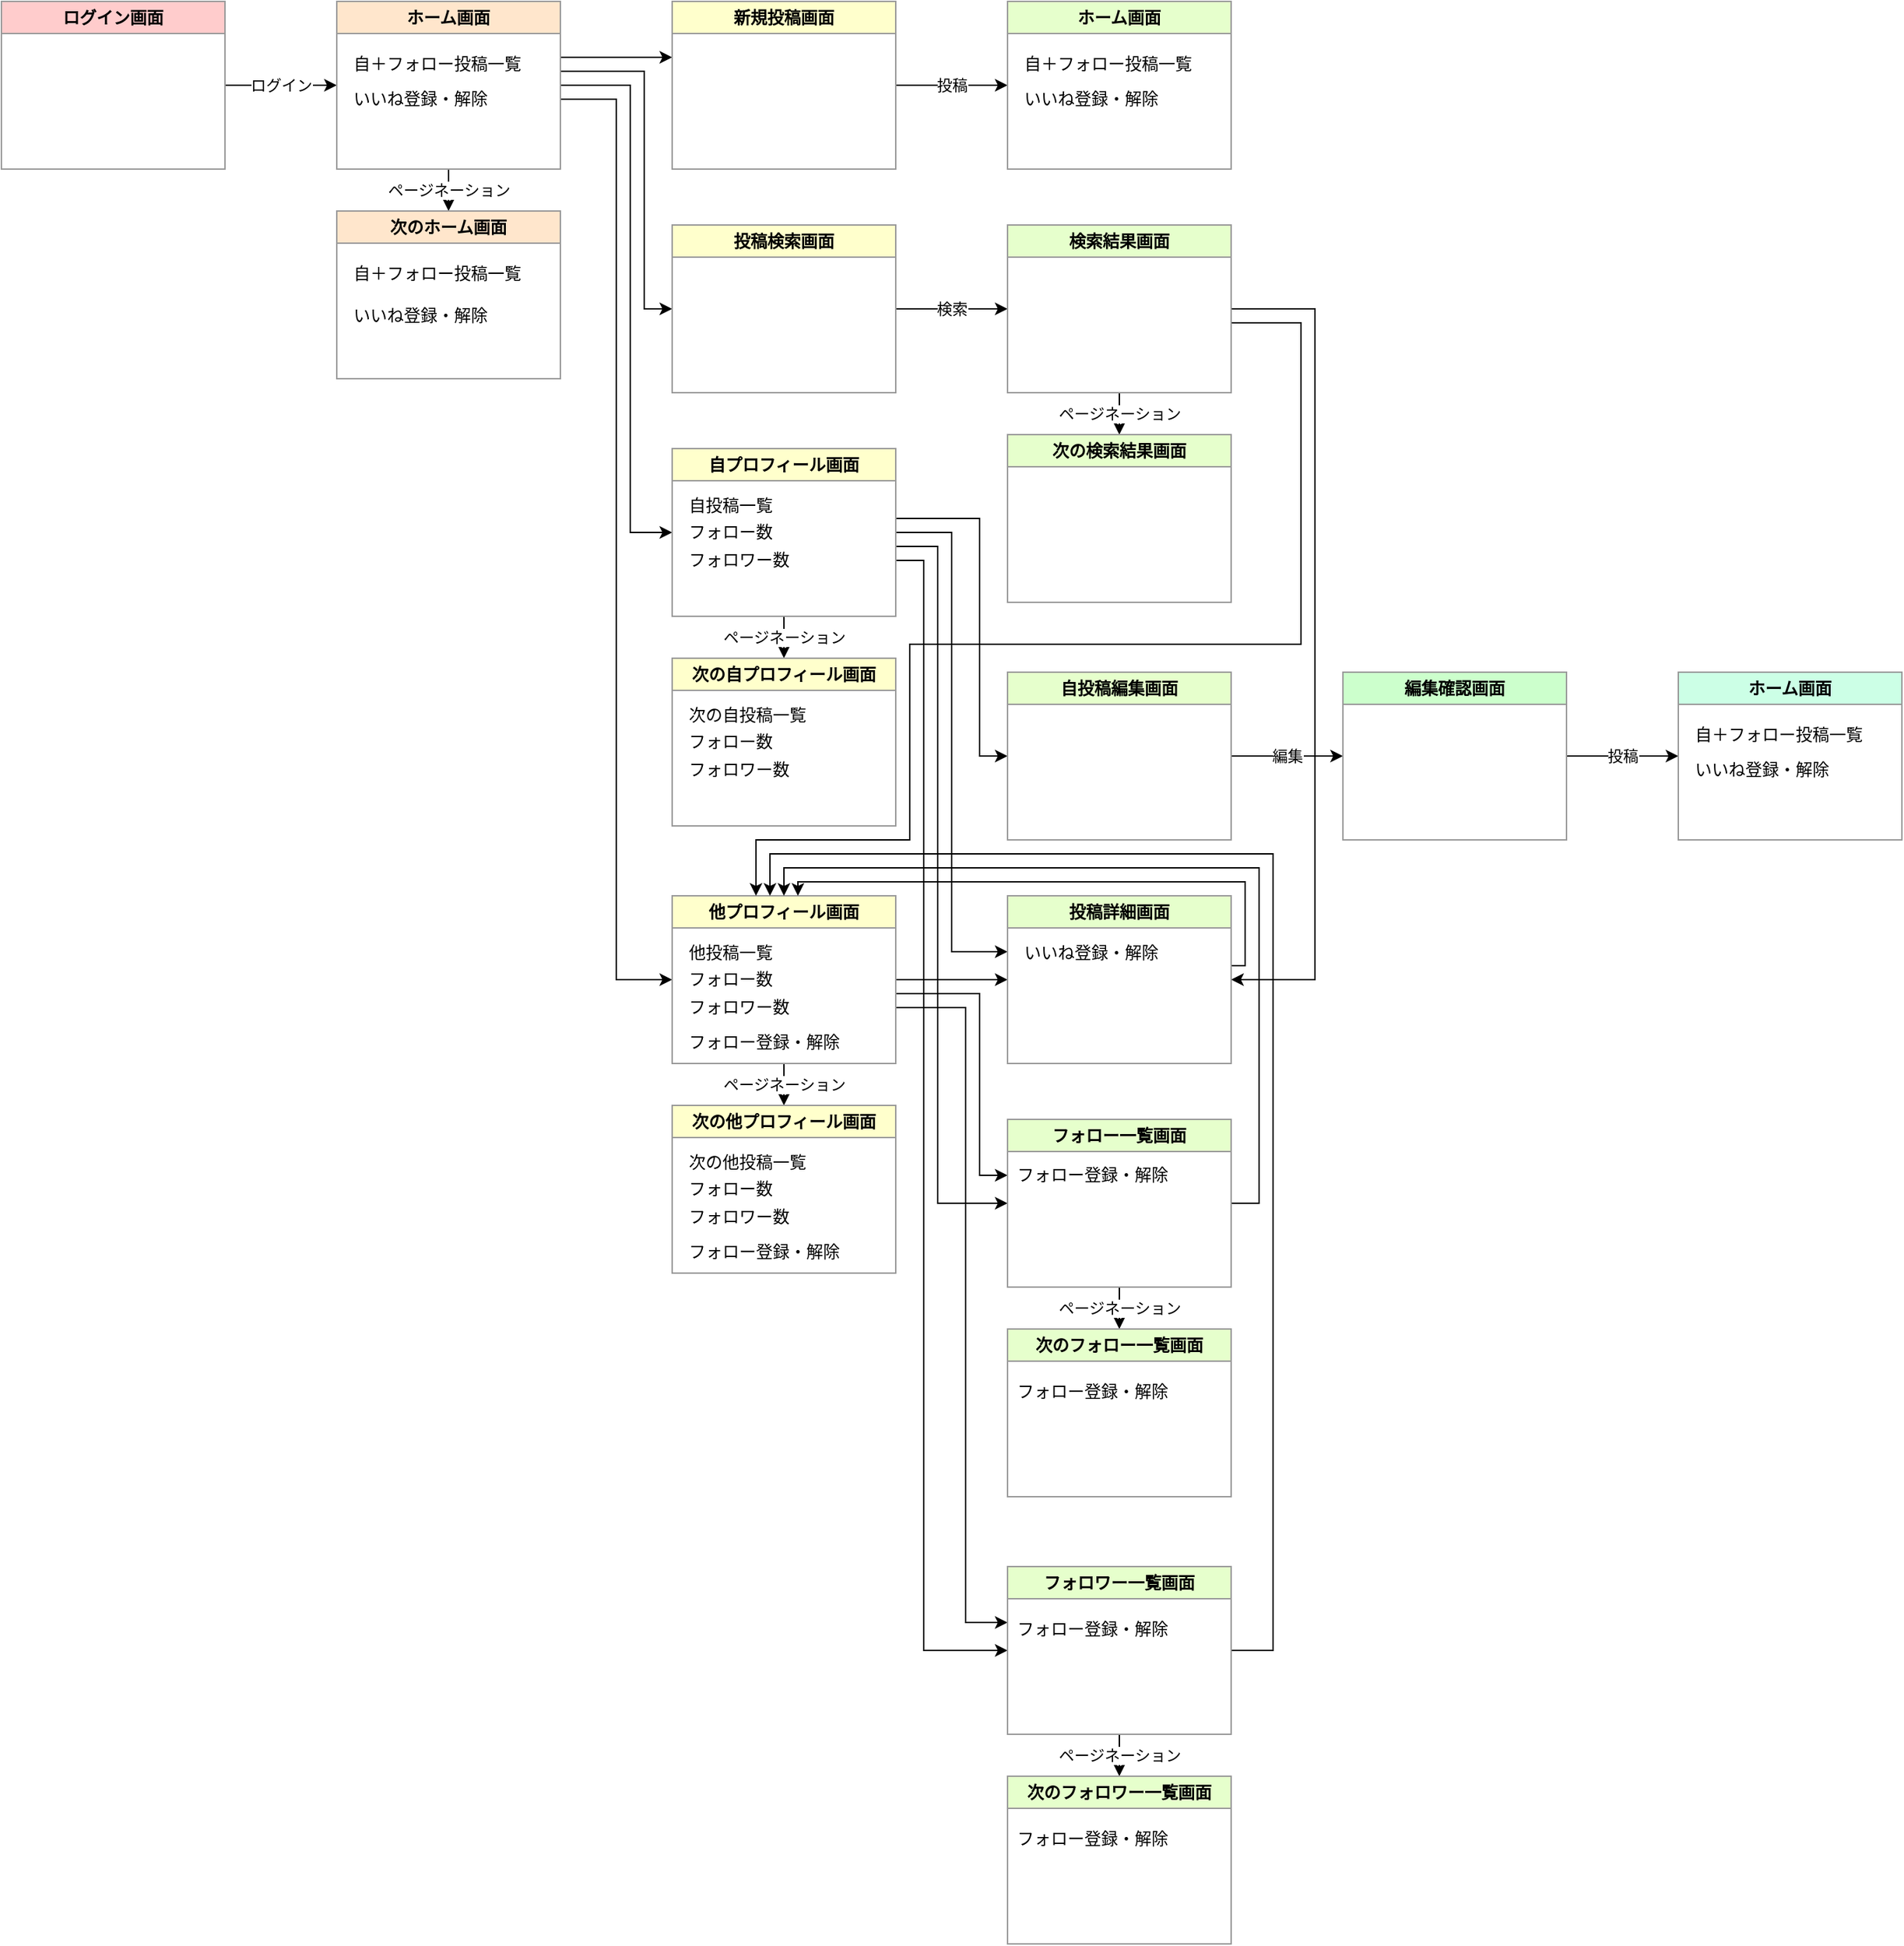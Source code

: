 <mxfile version="24.4.0" type="device">
  <diagram name="Page-1" id="9f46799a-70d6-7492-0946-bef42562c5a5">
    <mxGraphModel dx="2534" dy="786" grid="1" gridSize="10" guides="1" tooltips="1" connect="1" arrows="1" fold="1" page="1" pageScale="1" pageWidth="1100" pageHeight="850" background="none" math="0" shadow="0">
      <root>
        <mxCell id="0" />
        <mxCell id="1" parent="0" />
        <mxCell id="bip2HtOZxSu_beoOGapb-57" value="ログイン" style="edgeStyle=orthogonalEdgeStyle;rounded=0;orthogonalLoop=1;jettySize=auto;html=1;entryX=0;entryY=0.5;entryDx=0;entryDy=0;" edge="1" parent="1" source="bip2HtOZxSu_beoOGapb-55" target="bip2HtOZxSu_beoOGapb-56">
          <mxGeometry relative="1" as="geometry" />
        </mxCell>
        <mxCell id="bip2HtOZxSu_beoOGapb-55" value="ログイン画面" style="swimlane;whiteSpace=wrap;html=1;fillColor=#FFCCCC;strokeColor=#999999;" vertex="1" parent="1">
          <mxGeometry x="-1040" y="40" width="160" height="120" as="geometry" />
        </mxCell>
        <mxCell id="bip2HtOZxSu_beoOGapb-64" value="ページネーション" style="edgeStyle=orthogonalEdgeStyle;rounded=0;orthogonalLoop=1;jettySize=auto;html=1;" edge="1" parent="1" source="bip2HtOZxSu_beoOGapb-56" target="bip2HtOZxSu_beoOGapb-62">
          <mxGeometry relative="1" as="geometry" />
        </mxCell>
        <mxCell id="bip2HtOZxSu_beoOGapb-89" style="edgeStyle=orthogonalEdgeStyle;rounded=0;orthogonalLoop=1;jettySize=auto;html=1;" edge="1" parent="1" source="bip2HtOZxSu_beoOGapb-56" target="bip2HtOZxSu_beoOGapb-60">
          <mxGeometry relative="1" as="geometry">
            <Array as="points">
              <mxPoint x="-600" y="80" />
              <mxPoint x="-600" y="80" />
            </Array>
          </mxGeometry>
        </mxCell>
        <mxCell id="bip2HtOZxSu_beoOGapb-90" style="edgeStyle=orthogonalEdgeStyle;rounded=0;orthogonalLoop=1;jettySize=auto;html=1;" edge="1" parent="1" source="bip2HtOZxSu_beoOGapb-56" target="bip2HtOZxSu_beoOGapb-65">
          <mxGeometry relative="1" as="geometry">
            <Array as="points">
              <mxPoint x="-580" y="90" />
              <mxPoint x="-580" y="260" />
            </Array>
          </mxGeometry>
        </mxCell>
        <mxCell id="bip2HtOZxSu_beoOGapb-91" style="edgeStyle=orthogonalEdgeStyle;rounded=0;orthogonalLoop=1;jettySize=auto;html=1;" edge="1" parent="1" source="bip2HtOZxSu_beoOGapb-56" target="bip2HtOZxSu_beoOGapb-66">
          <mxGeometry relative="1" as="geometry">
            <Array as="points">
              <mxPoint x="-590" y="100" />
              <mxPoint x="-590" y="420" />
            </Array>
          </mxGeometry>
        </mxCell>
        <mxCell id="bip2HtOZxSu_beoOGapb-92" style="edgeStyle=orthogonalEdgeStyle;rounded=0;orthogonalLoop=1;jettySize=auto;html=1;" edge="1" parent="1" source="bip2HtOZxSu_beoOGapb-56" target="bip2HtOZxSu_beoOGapb-71">
          <mxGeometry relative="1" as="geometry">
            <Array as="points">
              <mxPoint x="-600" y="110" />
              <mxPoint x="-600" y="740" />
            </Array>
          </mxGeometry>
        </mxCell>
        <mxCell id="bip2HtOZxSu_beoOGapb-56" value="ホーム画面" style="swimlane;whiteSpace=wrap;html=1;fillColor=#FFE6CC;strokeColor=#999999;" vertex="1" parent="1">
          <mxGeometry x="-800" y="40" width="160" height="120" as="geometry" />
        </mxCell>
        <mxCell id="bip2HtOZxSu_beoOGapb-59" value="自＋フォロー投稿一覧" style="text;html=1;align=left;verticalAlign=middle;resizable=0;points=[];autosize=1;strokeColor=none;fillColor=none;" vertex="1" parent="bip2HtOZxSu_beoOGapb-56">
          <mxGeometry x="10" y="30" width="140" height="30" as="geometry" />
        </mxCell>
        <mxCell id="bip2HtOZxSu_beoOGapb-129" value="いいね登録・解除" style="text;html=1;align=left;verticalAlign=middle;resizable=0;points=[];autosize=1;strokeColor=none;fillColor=none;" vertex="1" parent="bip2HtOZxSu_beoOGapb-56">
          <mxGeometry x="10" y="55" width="120" height="30" as="geometry" />
        </mxCell>
        <mxCell id="bip2HtOZxSu_beoOGapb-124" value="投稿" style="edgeStyle=orthogonalEdgeStyle;rounded=0;orthogonalLoop=1;jettySize=auto;html=1;" edge="1" parent="1" source="bip2HtOZxSu_beoOGapb-60" target="bip2HtOZxSu_beoOGapb-122">
          <mxGeometry relative="1" as="geometry" />
        </mxCell>
        <mxCell id="bip2HtOZxSu_beoOGapb-60" value="新規投稿画面" style="swimlane;whiteSpace=wrap;html=1;fillColor=#FFFFCC;strokeColor=#999999;" vertex="1" parent="1">
          <mxGeometry x="-560" y="40" width="160" height="120" as="geometry" />
        </mxCell>
        <mxCell id="bip2HtOZxSu_beoOGapb-62" value="次のホーム画面" style="swimlane;whiteSpace=wrap;html=1;fillColor=#FFE6CC;strokeColor=#999999;" vertex="1" parent="1">
          <mxGeometry x="-800" y="190" width="160" height="120" as="geometry" />
        </mxCell>
        <mxCell id="bip2HtOZxSu_beoOGapb-63" value="自＋フォロー投稿一覧" style="text;html=1;align=left;verticalAlign=middle;resizable=0;points=[];autosize=1;strokeColor=none;fillColor=none;" vertex="1" parent="bip2HtOZxSu_beoOGapb-62">
          <mxGeometry x="10" y="30" width="140" height="30" as="geometry" />
        </mxCell>
        <mxCell id="bip2HtOZxSu_beoOGapb-130" value="いいね登録・解除" style="text;html=1;align=left;verticalAlign=middle;resizable=0;points=[];autosize=1;strokeColor=none;fillColor=none;" vertex="1" parent="bip2HtOZxSu_beoOGapb-62">
          <mxGeometry x="10" y="60" width="120" height="30" as="geometry" />
        </mxCell>
        <mxCell id="bip2HtOZxSu_beoOGapb-94" value="検索" style="edgeStyle=orthogonalEdgeStyle;rounded=0;orthogonalLoop=1;jettySize=auto;html=1;" edge="1" parent="1" source="bip2HtOZxSu_beoOGapb-65" target="bip2HtOZxSu_beoOGapb-93">
          <mxGeometry relative="1" as="geometry" />
        </mxCell>
        <mxCell id="bip2HtOZxSu_beoOGapb-65" value="投稿検索画面" style="swimlane;whiteSpace=wrap;html=1;fillColor=#FFFFCC;strokeColor=#999999;" vertex="1" parent="1">
          <mxGeometry x="-560" y="200" width="160" height="120" as="geometry" />
        </mxCell>
        <mxCell id="bip2HtOZxSu_beoOGapb-88" value="ページネーション" style="edgeStyle=orthogonalEdgeStyle;rounded=0;orthogonalLoop=1;jettySize=auto;html=1;" edge="1" parent="1" source="bip2HtOZxSu_beoOGapb-66" target="bip2HtOZxSu_beoOGapb-75">
          <mxGeometry relative="1" as="geometry" />
        </mxCell>
        <mxCell id="bip2HtOZxSu_beoOGapb-98" style="edgeStyle=orthogonalEdgeStyle;rounded=0;orthogonalLoop=1;jettySize=auto;html=1;" edge="1" parent="1" source="bip2HtOZxSu_beoOGapb-66" target="bip2HtOZxSu_beoOGapb-97">
          <mxGeometry relative="1" as="geometry">
            <Array as="points">
              <mxPoint x="-340" y="410" />
              <mxPoint x="-340" y="580" />
            </Array>
          </mxGeometry>
        </mxCell>
        <mxCell id="bip2HtOZxSu_beoOGapb-100" style="edgeStyle=orthogonalEdgeStyle;rounded=0;orthogonalLoop=1;jettySize=auto;html=1;" edge="1" parent="1" source="bip2HtOZxSu_beoOGapb-66" target="bip2HtOZxSu_beoOGapb-99">
          <mxGeometry relative="1" as="geometry">
            <Array as="points">
              <mxPoint x="-360" y="420" />
              <mxPoint x="-360" y="720" />
            </Array>
          </mxGeometry>
        </mxCell>
        <mxCell id="bip2HtOZxSu_beoOGapb-111" style="edgeStyle=orthogonalEdgeStyle;rounded=0;orthogonalLoop=1;jettySize=auto;html=1;" edge="1" parent="1" source="bip2HtOZxSu_beoOGapb-66" target="bip2HtOZxSu_beoOGapb-103">
          <mxGeometry relative="1" as="geometry">
            <Array as="points">
              <mxPoint x="-370" y="430" />
              <mxPoint x="-370" y="900" />
            </Array>
          </mxGeometry>
        </mxCell>
        <mxCell id="bip2HtOZxSu_beoOGapb-112" style="edgeStyle=orthogonalEdgeStyle;rounded=0;orthogonalLoop=1;jettySize=auto;html=1;" edge="1" parent="1" source="bip2HtOZxSu_beoOGapb-66" target="bip2HtOZxSu_beoOGapb-107">
          <mxGeometry relative="1" as="geometry">
            <Array as="points">
              <mxPoint x="-380" y="440" />
              <mxPoint x="-380" y="1220" />
            </Array>
          </mxGeometry>
        </mxCell>
        <mxCell id="bip2HtOZxSu_beoOGapb-66" value="自プロフィール画面" style="swimlane;whiteSpace=wrap;html=1;fillColor=#FFFFCC;strokeColor=#999999;" vertex="1" parent="1">
          <mxGeometry x="-560" y="360" width="160" height="120" as="geometry">
            <mxRectangle x="-560" y="360" width="150" height="30" as="alternateBounds" />
          </mxGeometry>
        </mxCell>
        <mxCell id="bip2HtOZxSu_beoOGapb-68" value="自投稿一覧" style="text;html=1;align=left;verticalAlign=middle;resizable=0;points=[];autosize=1;strokeColor=none;fillColor=none;" vertex="1" parent="bip2HtOZxSu_beoOGapb-66">
          <mxGeometry x="10" y="26" width="80" height="30" as="geometry" />
        </mxCell>
        <mxCell id="bip2HtOZxSu_beoOGapb-69" value="フォロー数" style="text;html=1;align=left;verticalAlign=middle;resizable=0;points=[];autosize=1;strokeColor=none;fillColor=none;" vertex="1" parent="bip2HtOZxSu_beoOGapb-66">
          <mxGeometry x="10" y="45" width="80" height="30" as="geometry" />
        </mxCell>
        <mxCell id="bip2HtOZxSu_beoOGapb-70" value="フォロワー数" style="text;html=1;align=left;verticalAlign=middle;resizable=0;points=[];autosize=1;strokeColor=none;fillColor=none;" vertex="1" parent="bip2HtOZxSu_beoOGapb-66">
          <mxGeometry x="10" y="65" width="100" height="30" as="geometry" />
        </mxCell>
        <mxCell id="bip2HtOZxSu_beoOGapb-87" value="ページネーション" style="edgeStyle=orthogonalEdgeStyle;rounded=0;orthogonalLoop=1;jettySize=auto;html=1;" edge="1" parent="1" source="bip2HtOZxSu_beoOGapb-71" target="bip2HtOZxSu_beoOGapb-82">
          <mxGeometry relative="1" as="geometry" />
        </mxCell>
        <mxCell id="bip2HtOZxSu_beoOGapb-101" style="edgeStyle=orthogonalEdgeStyle;rounded=0;orthogonalLoop=1;jettySize=auto;html=1;" edge="1" parent="1" source="bip2HtOZxSu_beoOGapb-71" target="bip2HtOZxSu_beoOGapb-99">
          <mxGeometry relative="1" as="geometry" />
        </mxCell>
        <mxCell id="bip2HtOZxSu_beoOGapb-113" style="edgeStyle=orthogonalEdgeStyle;rounded=0;orthogonalLoop=1;jettySize=auto;html=1;" edge="1" parent="1" source="bip2HtOZxSu_beoOGapb-71" target="bip2HtOZxSu_beoOGapb-103">
          <mxGeometry relative="1" as="geometry">
            <Array as="points">
              <mxPoint x="-340" y="750" />
              <mxPoint x="-340" y="880" />
            </Array>
          </mxGeometry>
        </mxCell>
        <mxCell id="bip2HtOZxSu_beoOGapb-114" style="edgeStyle=orthogonalEdgeStyle;rounded=0;orthogonalLoop=1;jettySize=auto;html=1;" edge="1" parent="1" source="bip2HtOZxSu_beoOGapb-71" target="bip2HtOZxSu_beoOGapb-107">
          <mxGeometry relative="1" as="geometry">
            <Array as="points">
              <mxPoint x="-350" y="760" />
              <mxPoint x="-350" y="1200" />
            </Array>
          </mxGeometry>
        </mxCell>
        <mxCell id="bip2HtOZxSu_beoOGapb-71" value="他プロフィール画面" style="swimlane;whiteSpace=wrap;html=1;fillColor=#FFFFCC;strokeColor=#999999;" vertex="1" parent="1">
          <mxGeometry x="-560" y="680" width="160" height="120" as="geometry">
            <mxRectangle x="-560" y="360" width="150" height="30" as="alternateBounds" />
          </mxGeometry>
        </mxCell>
        <mxCell id="bip2HtOZxSu_beoOGapb-72" value="他投稿一覧" style="text;html=1;align=left;verticalAlign=middle;resizable=0;points=[];autosize=1;strokeColor=none;fillColor=none;" vertex="1" parent="bip2HtOZxSu_beoOGapb-71">
          <mxGeometry x="10" y="26" width="80" height="30" as="geometry" />
        </mxCell>
        <mxCell id="bip2HtOZxSu_beoOGapb-73" value="フォロー数" style="text;html=1;align=left;verticalAlign=middle;resizable=0;points=[];autosize=1;strokeColor=none;fillColor=none;" vertex="1" parent="bip2HtOZxSu_beoOGapb-71">
          <mxGeometry x="10" y="45" width="80" height="30" as="geometry" />
        </mxCell>
        <mxCell id="bip2HtOZxSu_beoOGapb-74" value="フォロワー数" style="text;html=1;align=left;verticalAlign=middle;resizable=0;points=[];autosize=1;strokeColor=none;fillColor=none;" vertex="1" parent="bip2HtOZxSu_beoOGapb-71">
          <mxGeometry x="10" y="65" width="100" height="30" as="geometry" />
        </mxCell>
        <mxCell id="bip2HtOZxSu_beoOGapb-131" value="フォロー登録・解除" style="text;html=1;align=left;verticalAlign=middle;resizable=0;points=[];autosize=1;strokeColor=none;fillColor=none;" vertex="1" parent="bip2HtOZxSu_beoOGapb-71">
          <mxGeometry x="10" y="90" width="130" height="30" as="geometry" />
        </mxCell>
        <mxCell id="bip2HtOZxSu_beoOGapb-75" value="次の自プロフィール画面" style="swimlane;whiteSpace=wrap;html=1;fillColor=#FFFFCC;strokeColor=#999999;" vertex="1" parent="1">
          <mxGeometry x="-560" y="510" width="160" height="120" as="geometry">
            <mxRectangle x="-560" y="360" width="150" height="30" as="alternateBounds" />
          </mxGeometry>
        </mxCell>
        <mxCell id="bip2HtOZxSu_beoOGapb-76" value="次の自投稿一覧" style="text;html=1;align=left;verticalAlign=middle;resizable=0;points=[];autosize=1;strokeColor=none;fillColor=none;" vertex="1" parent="bip2HtOZxSu_beoOGapb-75">
          <mxGeometry x="10" y="26" width="110" height="30" as="geometry" />
        </mxCell>
        <mxCell id="bip2HtOZxSu_beoOGapb-77" value="フォロー数" style="text;html=1;align=left;verticalAlign=middle;resizable=0;points=[];autosize=1;strokeColor=none;fillColor=none;" vertex="1" parent="bip2HtOZxSu_beoOGapb-75">
          <mxGeometry x="10" y="45" width="80" height="30" as="geometry" />
        </mxCell>
        <mxCell id="bip2HtOZxSu_beoOGapb-78" value="フォロワー数" style="text;html=1;align=left;verticalAlign=middle;resizable=0;points=[];autosize=1;strokeColor=none;fillColor=none;" vertex="1" parent="bip2HtOZxSu_beoOGapb-75">
          <mxGeometry x="10" y="65" width="100" height="30" as="geometry" />
        </mxCell>
        <mxCell id="bip2HtOZxSu_beoOGapb-82" value="次の他プロフィール画面" style="swimlane;whiteSpace=wrap;html=1;fillColor=#FFFFCC;strokeColor=#999999;" vertex="1" parent="1">
          <mxGeometry x="-560" y="830" width="160" height="120" as="geometry">
            <mxRectangle x="-560" y="360" width="150" height="30" as="alternateBounds" />
          </mxGeometry>
        </mxCell>
        <mxCell id="bip2HtOZxSu_beoOGapb-83" value="次の他投稿一覧" style="text;html=1;align=left;verticalAlign=middle;resizable=0;points=[];autosize=1;strokeColor=none;fillColor=none;" vertex="1" parent="bip2HtOZxSu_beoOGapb-82">
          <mxGeometry x="10" y="26" width="110" height="30" as="geometry" />
        </mxCell>
        <mxCell id="bip2HtOZxSu_beoOGapb-84" value="フォロー数" style="text;html=1;align=left;verticalAlign=middle;resizable=0;points=[];autosize=1;strokeColor=none;fillColor=none;" vertex="1" parent="bip2HtOZxSu_beoOGapb-82">
          <mxGeometry x="10" y="45" width="80" height="30" as="geometry" />
        </mxCell>
        <mxCell id="bip2HtOZxSu_beoOGapb-85" value="フォロワー数" style="text;html=1;align=left;verticalAlign=middle;resizable=0;points=[];autosize=1;strokeColor=none;fillColor=none;" vertex="1" parent="bip2HtOZxSu_beoOGapb-82">
          <mxGeometry x="10" y="65" width="100" height="30" as="geometry" />
        </mxCell>
        <mxCell id="bip2HtOZxSu_beoOGapb-132" value="フォロー登録・解除" style="text;html=1;align=left;verticalAlign=middle;resizable=0;points=[];autosize=1;strokeColor=none;fillColor=none;" vertex="1" parent="bip2HtOZxSu_beoOGapb-82">
          <mxGeometry x="10" y="90" width="130" height="30" as="geometry" />
        </mxCell>
        <mxCell id="bip2HtOZxSu_beoOGapb-96" value="ページネーション" style="edgeStyle=orthogonalEdgeStyle;rounded=0;orthogonalLoop=1;jettySize=auto;html=1;" edge="1" parent="1" source="bip2HtOZxSu_beoOGapb-93" target="bip2HtOZxSu_beoOGapb-95">
          <mxGeometry relative="1" as="geometry" />
        </mxCell>
        <mxCell id="bip2HtOZxSu_beoOGapb-102" style="edgeStyle=orthogonalEdgeStyle;rounded=0;orthogonalLoop=1;jettySize=auto;html=1;" edge="1" parent="1" source="bip2HtOZxSu_beoOGapb-93" target="bip2HtOZxSu_beoOGapb-99">
          <mxGeometry relative="1" as="geometry">
            <Array as="points">
              <mxPoint x="-100" y="260" />
              <mxPoint x="-100" y="740" />
            </Array>
          </mxGeometry>
        </mxCell>
        <mxCell id="bip2HtOZxSu_beoOGapb-128" style="edgeStyle=orthogonalEdgeStyle;rounded=0;orthogonalLoop=1;jettySize=auto;html=1;" edge="1" parent="1" source="bip2HtOZxSu_beoOGapb-93" target="bip2HtOZxSu_beoOGapb-71">
          <mxGeometry relative="1" as="geometry">
            <Array as="points">
              <mxPoint x="-110" y="270" />
              <mxPoint x="-110" y="500" />
              <mxPoint x="-390" y="500" />
              <mxPoint x="-390" y="640" />
              <mxPoint x="-500" y="640" />
            </Array>
          </mxGeometry>
        </mxCell>
        <mxCell id="bip2HtOZxSu_beoOGapb-93" value="検索結果画面" style="swimlane;whiteSpace=wrap;html=1;fillColor=#E6FFCC;strokeColor=#999999;" vertex="1" parent="1">
          <mxGeometry x="-320" y="200" width="160" height="120" as="geometry" />
        </mxCell>
        <mxCell id="bip2HtOZxSu_beoOGapb-95" value="次の検索結果画面" style="swimlane;whiteSpace=wrap;html=1;fillColor=#E6FFCC;strokeColor=#999999;" vertex="1" parent="1">
          <mxGeometry x="-320" y="350" width="160" height="120" as="geometry" />
        </mxCell>
        <mxCell id="bip2HtOZxSu_beoOGapb-120" value="編集" style="edgeStyle=orthogonalEdgeStyle;rounded=0;orthogonalLoop=1;jettySize=auto;html=1;" edge="1" parent="1" source="bip2HtOZxSu_beoOGapb-97" target="bip2HtOZxSu_beoOGapb-119">
          <mxGeometry relative="1" as="geometry" />
        </mxCell>
        <mxCell id="bip2HtOZxSu_beoOGapb-97" value="自投稿編集画面" style="swimlane;whiteSpace=wrap;html=1;fillColor=#E6FFCC;strokeColor=#999999;" vertex="1" parent="1">
          <mxGeometry x="-320" y="520" width="160" height="120" as="geometry" />
        </mxCell>
        <mxCell id="bip2HtOZxSu_beoOGapb-118" style="edgeStyle=orthogonalEdgeStyle;rounded=0;orthogonalLoop=1;jettySize=auto;html=1;" edge="1" parent="1" source="bip2HtOZxSu_beoOGapb-99" target="bip2HtOZxSu_beoOGapb-71">
          <mxGeometry relative="1" as="geometry">
            <Array as="points">
              <mxPoint x="-150" y="730" />
              <mxPoint x="-150" y="670" />
              <mxPoint x="-470" y="670" />
            </Array>
          </mxGeometry>
        </mxCell>
        <mxCell id="bip2HtOZxSu_beoOGapb-99" value="投稿詳細画面" style="swimlane;whiteSpace=wrap;html=1;fillColor=#E6FFCC;strokeColor=#999999;" vertex="1" parent="1">
          <mxGeometry x="-320" y="680" width="160" height="120" as="geometry" />
        </mxCell>
        <mxCell id="bip2HtOZxSu_beoOGapb-136" value="いいね登録・解除" style="text;html=1;align=left;verticalAlign=middle;resizable=0;points=[];autosize=1;strokeColor=none;fillColor=none;" vertex="1" parent="bip2HtOZxSu_beoOGapb-99">
          <mxGeometry x="10" y="26" width="120" height="30" as="geometry" />
        </mxCell>
        <mxCell id="bip2HtOZxSu_beoOGapb-109" value="ページネーション" style="edgeStyle=orthogonalEdgeStyle;rounded=0;orthogonalLoop=1;jettySize=auto;html=1;" edge="1" parent="1" source="bip2HtOZxSu_beoOGapb-103" target="bip2HtOZxSu_beoOGapb-106">
          <mxGeometry relative="1" as="geometry" />
        </mxCell>
        <mxCell id="bip2HtOZxSu_beoOGapb-116" style="edgeStyle=orthogonalEdgeStyle;rounded=0;orthogonalLoop=1;jettySize=auto;html=1;" edge="1" parent="1" source="bip2HtOZxSu_beoOGapb-103" target="bip2HtOZxSu_beoOGapb-71">
          <mxGeometry relative="1" as="geometry">
            <Array as="points">
              <mxPoint x="-140" y="900" />
              <mxPoint x="-140" y="660" />
              <mxPoint x="-480" y="660" />
            </Array>
          </mxGeometry>
        </mxCell>
        <mxCell id="bip2HtOZxSu_beoOGapb-103" value="フォロー一覧画面" style="swimlane;whiteSpace=wrap;html=1;fillColor=#E6FFCC;strokeColor=#999999;" vertex="1" parent="1">
          <mxGeometry x="-320" y="840" width="160" height="120" as="geometry" />
        </mxCell>
        <mxCell id="bip2HtOZxSu_beoOGapb-137" value="フォロー登録・解除" style="text;html=1;align=left;verticalAlign=middle;resizable=0;points=[];autosize=1;strokeColor=none;fillColor=none;" vertex="1" parent="bip2HtOZxSu_beoOGapb-103">
          <mxGeometry x="5" y="25" width="130" height="30" as="geometry" />
        </mxCell>
        <mxCell id="bip2HtOZxSu_beoOGapb-106" value="次のフォロー一覧画面" style="swimlane;whiteSpace=wrap;html=1;fillColor=#E6FFCC;strokeColor=#999999;" vertex="1" parent="1">
          <mxGeometry x="-320" y="990" width="160" height="120" as="geometry" />
        </mxCell>
        <mxCell id="bip2HtOZxSu_beoOGapb-138" value="フォロー登録・解除" style="text;html=1;align=left;verticalAlign=middle;resizable=0;points=[];autosize=1;strokeColor=none;fillColor=none;" vertex="1" parent="bip2HtOZxSu_beoOGapb-106">
          <mxGeometry x="5" y="30" width="130" height="30" as="geometry" />
        </mxCell>
        <mxCell id="bip2HtOZxSu_beoOGapb-110" value="ページネーション" style="edgeStyle=orthogonalEdgeStyle;rounded=0;orthogonalLoop=1;jettySize=auto;html=1;" edge="1" parent="1" source="bip2HtOZxSu_beoOGapb-107" target="bip2HtOZxSu_beoOGapb-108">
          <mxGeometry relative="1" as="geometry" />
        </mxCell>
        <mxCell id="bip2HtOZxSu_beoOGapb-117" style="edgeStyle=orthogonalEdgeStyle;rounded=0;orthogonalLoop=1;jettySize=auto;html=1;" edge="1" parent="1" source="bip2HtOZxSu_beoOGapb-107" target="bip2HtOZxSu_beoOGapb-71">
          <mxGeometry relative="1" as="geometry">
            <Array as="points">
              <mxPoint x="-130" y="1220" />
              <mxPoint x="-130" y="650" />
              <mxPoint x="-490" y="650" />
            </Array>
          </mxGeometry>
        </mxCell>
        <mxCell id="bip2HtOZxSu_beoOGapb-107" value="フォロワー一覧画面" style="swimlane;whiteSpace=wrap;html=1;fillColor=#E6FFCC;strokeColor=#999999;" vertex="1" parent="1">
          <mxGeometry x="-320" y="1160" width="160" height="120" as="geometry" />
        </mxCell>
        <mxCell id="bip2HtOZxSu_beoOGapb-139" value="フォロー登録・解除" style="text;html=1;align=left;verticalAlign=middle;resizable=0;points=[];autosize=1;strokeColor=none;fillColor=none;" vertex="1" parent="bip2HtOZxSu_beoOGapb-107">
          <mxGeometry x="5" y="30" width="130" height="30" as="geometry" />
        </mxCell>
        <mxCell id="bip2HtOZxSu_beoOGapb-108" value="次のフォロワー一覧画面" style="swimlane;whiteSpace=wrap;html=1;fillColor=#E6FFCC;strokeColor=#999999;" vertex="1" parent="1">
          <mxGeometry x="-320" y="1310" width="160" height="120" as="geometry" />
        </mxCell>
        <mxCell id="bip2HtOZxSu_beoOGapb-140" value="フォロー登録・解除" style="text;html=1;align=left;verticalAlign=middle;resizable=0;points=[];autosize=1;strokeColor=none;fillColor=none;" vertex="1" parent="bip2HtOZxSu_beoOGapb-108">
          <mxGeometry x="5" y="30" width="130" height="30" as="geometry" />
        </mxCell>
        <mxCell id="bip2HtOZxSu_beoOGapb-127" value="投稿" style="edgeStyle=orthogonalEdgeStyle;rounded=0;orthogonalLoop=1;jettySize=auto;html=1;" edge="1" parent="1" source="bip2HtOZxSu_beoOGapb-119" target="bip2HtOZxSu_beoOGapb-125">
          <mxGeometry relative="1" as="geometry" />
        </mxCell>
        <mxCell id="bip2HtOZxSu_beoOGapb-119" value="編集確認画面" style="swimlane;whiteSpace=wrap;html=1;fillColor=#CCFFCC;strokeColor=#999999;" vertex="1" parent="1">
          <mxGeometry x="-80" y="520" width="160" height="120" as="geometry" />
        </mxCell>
        <mxCell id="bip2HtOZxSu_beoOGapb-122" value="ホーム画面" style="swimlane;whiteSpace=wrap;html=1;fillColor=#E6FFCC;strokeColor=#999999;" vertex="1" parent="1">
          <mxGeometry x="-320" y="40" width="160" height="120" as="geometry" />
        </mxCell>
        <mxCell id="bip2HtOZxSu_beoOGapb-123" value="自＋フォロー投稿一覧" style="text;html=1;align=left;verticalAlign=middle;resizable=0;points=[];autosize=1;strokeColor=none;fillColor=none;" vertex="1" parent="bip2HtOZxSu_beoOGapb-122">
          <mxGeometry x="10" y="30" width="140" height="30" as="geometry" />
        </mxCell>
        <mxCell id="bip2HtOZxSu_beoOGapb-133" value="いいね登録・解除" style="text;html=1;align=left;verticalAlign=middle;resizable=0;points=[];autosize=1;strokeColor=none;fillColor=none;" vertex="1" parent="bip2HtOZxSu_beoOGapb-122">
          <mxGeometry x="10" y="55" width="120" height="30" as="geometry" />
        </mxCell>
        <mxCell id="bip2HtOZxSu_beoOGapb-125" value="ホーム画面" style="swimlane;whiteSpace=wrap;html=1;fillColor=#CCFFE6;strokeColor=#999999;" vertex="1" parent="1">
          <mxGeometry x="160" y="520" width="160" height="120" as="geometry" />
        </mxCell>
        <mxCell id="bip2HtOZxSu_beoOGapb-126" value="自＋フォロー投稿一覧" style="text;html=1;align=left;verticalAlign=middle;resizable=0;points=[];autosize=1;strokeColor=none;fillColor=none;" vertex="1" parent="bip2HtOZxSu_beoOGapb-125">
          <mxGeometry x="10" y="30" width="140" height="30" as="geometry" />
        </mxCell>
        <mxCell id="bip2HtOZxSu_beoOGapb-134" value="いいね登録・解除" style="text;html=1;align=left;verticalAlign=middle;resizable=0;points=[];autosize=1;strokeColor=none;fillColor=none;" vertex="1" parent="bip2HtOZxSu_beoOGapb-125">
          <mxGeometry x="10" y="55" width="120" height="30" as="geometry" />
        </mxCell>
      </root>
    </mxGraphModel>
  </diagram>
</mxfile>

